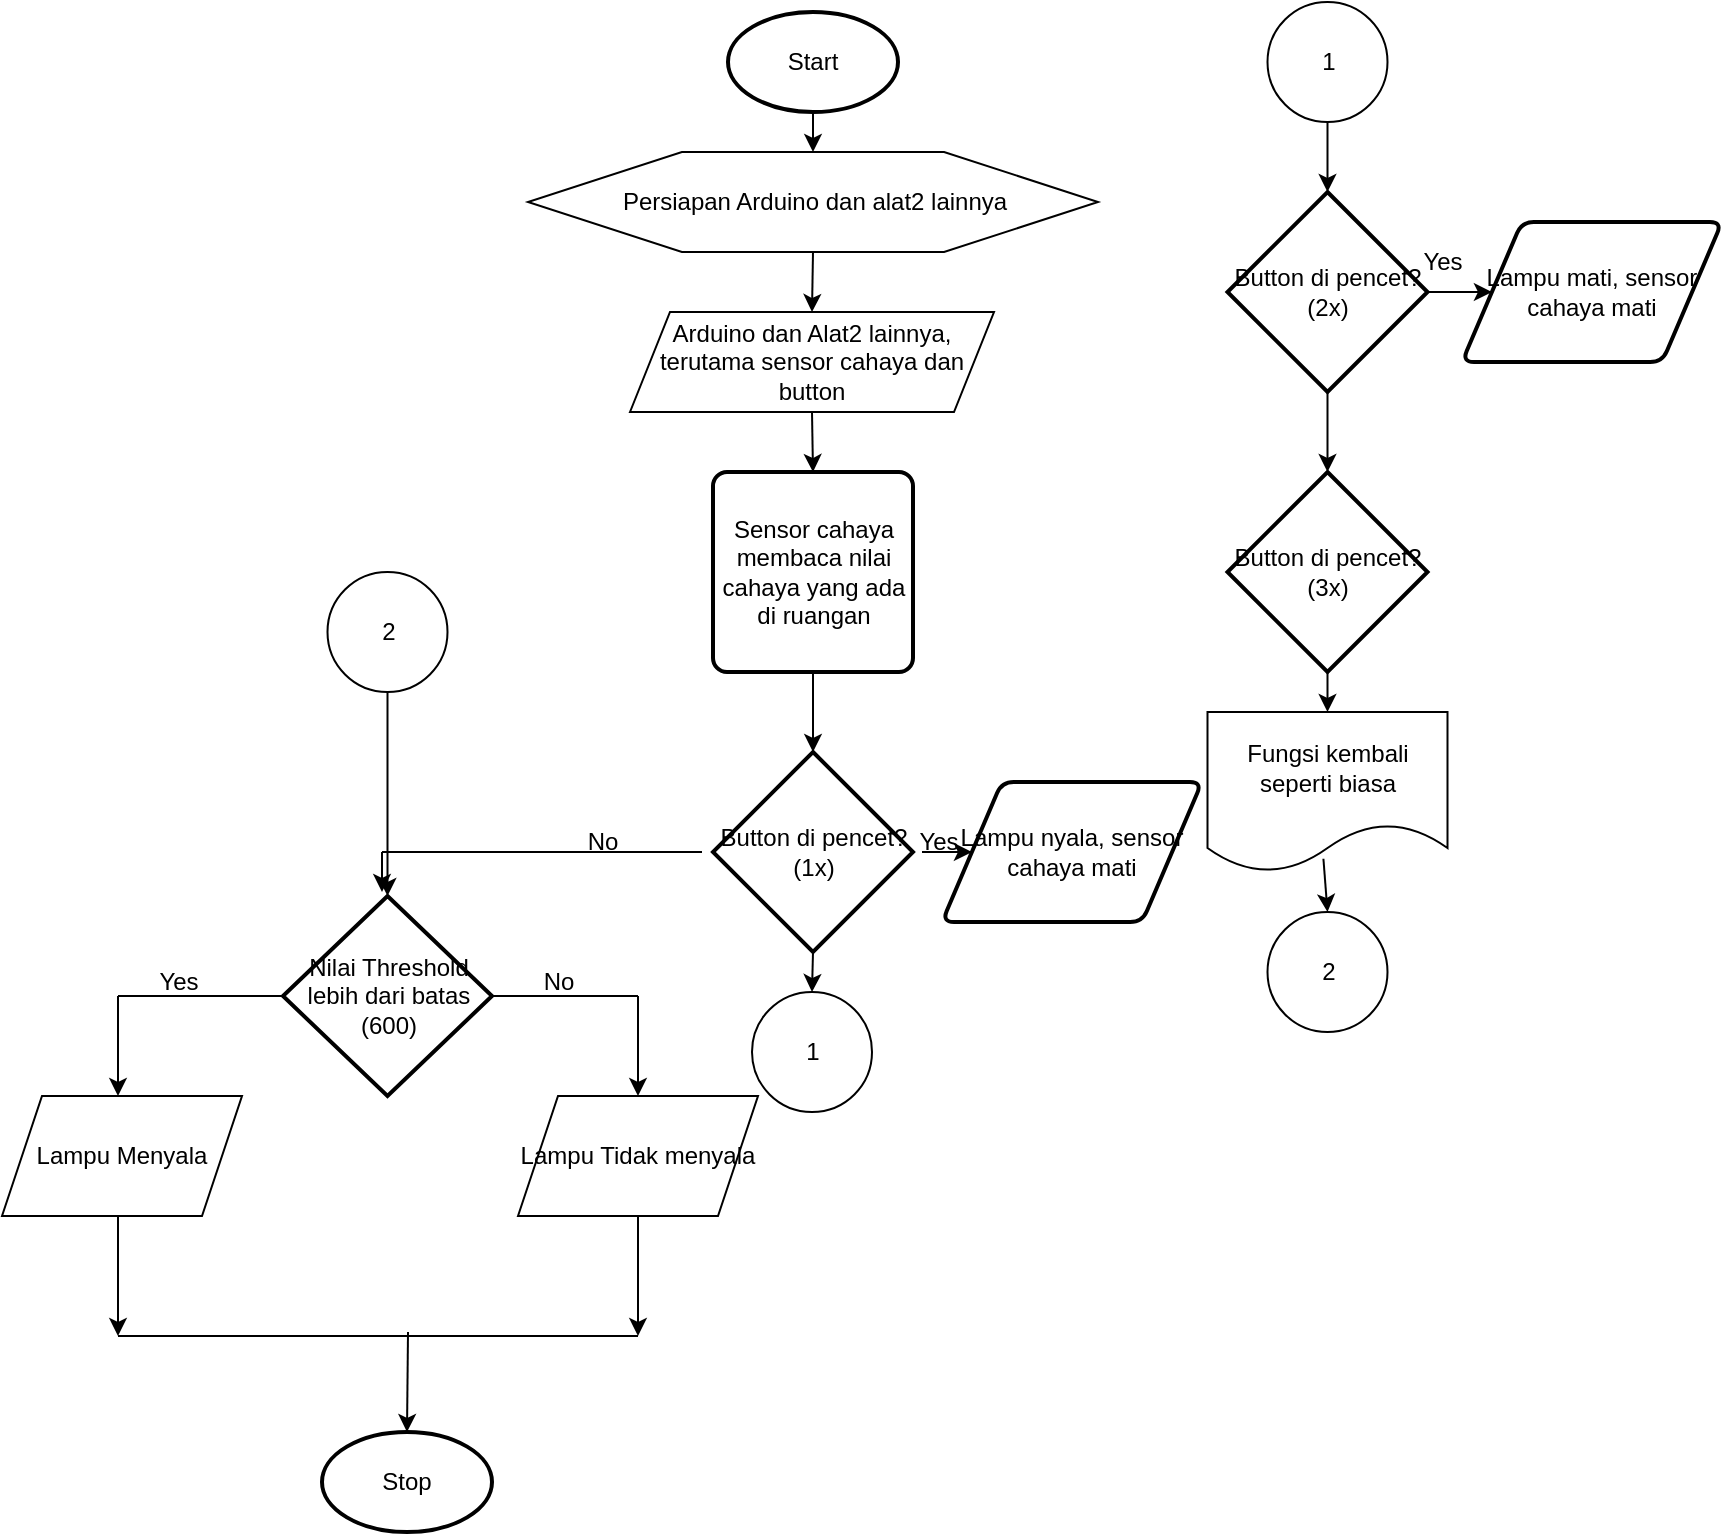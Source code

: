 <mxfile version="27.0.8">
  <diagram name="Page-1" id="ynXRh5Fp_NubsAsrPTFq">
    <mxGraphModel dx="2075" dy="752" grid="1" gridSize="10" guides="1" tooltips="1" connect="1" arrows="1" fold="1" page="1" pageScale="1" pageWidth="850" pageHeight="1100" math="0" shadow="0">
      <root>
        <mxCell id="0" />
        <mxCell id="1" parent="0" />
        <mxCell id="uWZtbBPrPvRZ2EVAyT71-4" value="" style="endArrow=classic;html=1;rounded=0;exitX=0.5;exitY=1;exitDx=0;exitDy=0;entryX=0.5;entryY=0;entryDx=0;entryDy=0;exitPerimeter=0;" edge="1" parent="1" source="uWZtbBPrPvRZ2EVAyT71-10" target="uWZtbBPrPvRZ2EVAyT71-7">
          <mxGeometry width="50" height="50" relative="1" as="geometry">
            <mxPoint x="425" y="330" as="sourcePoint" />
            <mxPoint x="430" y="410" as="targetPoint" />
          </mxGeometry>
        </mxCell>
        <mxCell id="uWZtbBPrPvRZ2EVAyT71-5" value="Arduino dan Alat2 lainnya, terutama sensor cahaya dan button" style="shape=parallelogram;perimeter=parallelogramPerimeter;whiteSpace=wrap;html=1;fixedSize=1;" vertex="1" parent="1">
          <mxGeometry x="334" y="440" width="182" height="50" as="geometry" />
        </mxCell>
        <mxCell id="uWZtbBPrPvRZ2EVAyT71-6" value="" style="endArrow=classic;html=1;rounded=0;exitX=0.5;exitY=1;exitDx=0;exitDy=0;entryX=0.5;entryY=0;entryDx=0;entryDy=0;" edge="1" parent="1" source="uWZtbBPrPvRZ2EVAyT71-5" target="uWZtbBPrPvRZ2EVAyT71-9">
          <mxGeometry width="50" height="50" relative="1" as="geometry">
            <mxPoint x="380" y="460" as="sourcePoint" />
            <mxPoint x="450" y="540" as="targetPoint" />
          </mxGeometry>
        </mxCell>
        <mxCell id="uWZtbBPrPvRZ2EVAyT71-7" value="Persiapan Arduino dan alat2 lainnya" style="verticalLabelPosition=middle;verticalAlign=middle;html=1;shape=hexagon;perimeter=hexagonPerimeter2;arcSize=6;size=0.27;horizontal=1;align=center;labelPosition=center;" vertex="1" parent="1">
          <mxGeometry x="283" y="360" width="285" height="50" as="geometry" />
        </mxCell>
        <mxCell id="uWZtbBPrPvRZ2EVAyT71-8" value="" style="endArrow=classic;html=1;rounded=0;exitX=0.5;exitY=1;exitDx=0;exitDy=0;entryX=0.5;entryY=0;entryDx=0;entryDy=0;" edge="1" parent="1" source="uWZtbBPrPvRZ2EVAyT71-7" target="uWZtbBPrPvRZ2EVAyT71-5">
          <mxGeometry width="50" height="50" relative="1" as="geometry">
            <mxPoint x="380" y="410" as="sourcePoint" />
            <mxPoint x="430" y="360" as="targetPoint" />
          </mxGeometry>
        </mxCell>
        <mxCell id="uWZtbBPrPvRZ2EVAyT71-9" value="Sensor cahaya membaca nilai cahaya yang ada di ruangan" style="rounded=1;whiteSpace=wrap;html=1;absoluteArcSize=1;arcSize=14;strokeWidth=2;" vertex="1" parent="1">
          <mxGeometry x="375.5" y="520" width="100" height="100" as="geometry" />
        </mxCell>
        <mxCell id="uWZtbBPrPvRZ2EVAyT71-10" value="Start" style="strokeWidth=2;html=1;shape=mxgraph.flowchart.start_2;whiteSpace=wrap;" vertex="1" parent="1">
          <mxGeometry x="383" y="290" width="85" height="50" as="geometry" />
        </mxCell>
        <mxCell id="uWZtbBPrPvRZ2EVAyT71-11" value="Nilai Threshold lebih dari batas (600)" style="strokeWidth=2;html=1;shape=mxgraph.flowchart.decision;whiteSpace=wrap;" vertex="1" parent="1">
          <mxGeometry x="160.5" y="732" width="104.5" height="100" as="geometry" />
        </mxCell>
        <mxCell id="uWZtbBPrPvRZ2EVAyT71-12" value="" style="endArrow=classic;html=1;rounded=0;exitX=0.5;exitY=1;exitDx=0;exitDy=0;entryX=0.5;entryY=0;entryDx=0;entryDy=0;entryPerimeter=0;" edge="1" parent="1" source="uWZtbBPrPvRZ2EVAyT71-9" target="uWZtbBPrPvRZ2EVAyT71-28">
          <mxGeometry width="50" height="50" relative="1" as="geometry">
            <mxPoint x="270" y="710" as="sourcePoint" />
            <mxPoint x="560" y="610" as="targetPoint" />
          </mxGeometry>
        </mxCell>
        <mxCell id="uWZtbBPrPvRZ2EVAyT71-14" value="" style="endArrow=none;html=1;rounded=0;entryX=0;entryY=0.5;entryDx=0;entryDy=0;entryPerimeter=0;" edge="1" parent="1" target="uWZtbBPrPvRZ2EVAyT71-11">
          <mxGeometry width="50" height="50" relative="1" as="geometry">
            <mxPoint x="78" y="782" as="sourcePoint" />
            <mxPoint x="150" y="780" as="targetPoint" />
          </mxGeometry>
        </mxCell>
        <mxCell id="uWZtbBPrPvRZ2EVAyT71-15" value="" style="endArrow=none;html=1;rounded=0;exitX=1;exitY=0.5;exitDx=0;exitDy=0;exitPerimeter=0;" edge="1" parent="1" source="uWZtbBPrPvRZ2EVAyT71-11">
          <mxGeometry width="50" height="50" relative="1" as="geometry">
            <mxPoint x="258" y="782" as="sourcePoint" />
            <mxPoint x="338" y="782" as="targetPoint" />
          </mxGeometry>
        </mxCell>
        <mxCell id="uWZtbBPrPvRZ2EVAyT71-16" value="" style="endArrow=classic;html=1;rounded=0;entryX=0.5;entryY=0;entryDx=0;entryDy=0;" edge="1" parent="1">
          <mxGeometry width="50" height="50" relative="1" as="geometry">
            <mxPoint x="78" y="782" as="sourcePoint" />
            <mxPoint x="78" y="832" as="targetPoint" />
          </mxGeometry>
        </mxCell>
        <mxCell id="uWZtbBPrPvRZ2EVAyT71-17" value="Lampu Menyala" style="shape=parallelogram;perimeter=parallelogramPerimeter;whiteSpace=wrap;html=1;fixedSize=1;" vertex="1" parent="1">
          <mxGeometry x="20" y="832" width="120" height="60" as="geometry" />
        </mxCell>
        <mxCell id="uWZtbBPrPvRZ2EVAyT71-18" value="Lampu Tidak menyala" style="shape=parallelogram;perimeter=parallelogramPerimeter;whiteSpace=wrap;html=1;fixedSize=1;" vertex="1" parent="1">
          <mxGeometry x="278" y="832" width="120" height="60" as="geometry" />
        </mxCell>
        <mxCell id="uWZtbBPrPvRZ2EVAyT71-19" value="" style="endArrow=classic;html=1;rounded=0;entryX=0.5;entryY=0;entryDx=0;entryDy=0;" edge="1" parent="1" target="uWZtbBPrPvRZ2EVAyT71-18">
          <mxGeometry width="50" height="50" relative="1" as="geometry">
            <mxPoint x="338" y="782" as="sourcePoint" />
            <mxPoint x="338" y="835" as="targetPoint" />
          </mxGeometry>
        </mxCell>
        <mxCell id="uWZtbBPrPvRZ2EVAyT71-20" value="No" style="text;html=1;align=center;verticalAlign=middle;resizable=0;points=[];autosize=1;strokeColor=none;fillColor=none;" vertex="1" parent="1">
          <mxGeometry x="278" y="760" width="40" height="30" as="geometry" />
        </mxCell>
        <mxCell id="uWZtbBPrPvRZ2EVAyT71-21" value="Yes" style="text;html=1;align=center;verticalAlign=middle;resizable=0;points=[];autosize=1;strokeColor=none;fillColor=none;" vertex="1" parent="1">
          <mxGeometry x="88" y="760" width="40" height="30" as="geometry" />
        </mxCell>
        <mxCell id="uWZtbBPrPvRZ2EVAyT71-22" value="" style="endArrow=classic;html=1;rounded=0;exitX=0.5;exitY=1;exitDx=0;exitDy=0;" edge="1" parent="1">
          <mxGeometry width="50" height="50" relative="1" as="geometry">
            <mxPoint x="78" y="892" as="sourcePoint" />
            <mxPoint x="78" y="952" as="targetPoint" />
          </mxGeometry>
        </mxCell>
        <mxCell id="uWZtbBPrPvRZ2EVAyT71-23" value="" style="endArrow=none;html=1;rounded=0;" edge="1" parent="1">
          <mxGeometry width="50" height="50" relative="1" as="geometry">
            <mxPoint x="78" y="952" as="sourcePoint" />
            <mxPoint x="338" y="952" as="targetPoint" />
          </mxGeometry>
        </mxCell>
        <mxCell id="uWZtbBPrPvRZ2EVAyT71-25" value="" style="endArrow=classic;html=1;rounded=0;exitX=0.5;exitY=1;exitDx=0;exitDy=0;" edge="1" parent="1" source="uWZtbBPrPvRZ2EVAyT71-18">
          <mxGeometry width="50" height="50" relative="1" as="geometry">
            <mxPoint x="338" y="895" as="sourcePoint" />
            <mxPoint x="338" y="952" as="targetPoint" />
          </mxGeometry>
        </mxCell>
        <mxCell id="uWZtbBPrPvRZ2EVAyT71-26" value="" style="endArrow=classic;html=1;rounded=0;entryX=0.5;entryY=0;entryDx=0;entryDy=0;entryPerimeter=0;" edge="1" parent="1" target="uWZtbBPrPvRZ2EVAyT71-27">
          <mxGeometry width="50" height="50" relative="1" as="geometry">
            <mxPoint x="223" y="950" as="sourcePoint" />
            <mxPoint x="218" y="1042" as="targetPoint" />
          </mxGeometry>
        </mxCell>
        <mxCell id="uWZtbBPrPvRZ2EVAyT71-27" value="Stop" style="strokeWidth=2;html=1;shape=mxgraph.flowchart.start_2;whiteSpace=wrap;" vertex="1" parent="1">
          <mxGeometry x="180" y="1000" width="85" height="50" as="geometry" />
        </mxCell>
        <mxCell id="uWZtbBPrPvRZ2EVAyT71-28" value="Button di pencet?&lt;div&gt;(1x)&lt;/div&gt;" style="strokeWidth=2;html=1;shape=mxgraph.flowchart.decision;whiteSpace=wrap;" vertex="1" parent="1">
          <mxGeometry x="375.5" y="660" width="100" height="100" as="geometry" />
        </mxCell>
        <mxCell id="uWZtbBPrPvRZ2EVAyT71-29" value="" style="endArrow=classic;html=1;rounded=0;exitX=0.5;exitY=1;exitDx=0;exitDy=0;exitPerimeter=0;entryX=0.5;entryY=0;entryDx=0;entryDy=0;entryPerimeter=0;" edge="1" parent="1" source="uWZtbBPrPvRZ2EVAyT71-28" target="uWZtbBPrPvRZ2EVAyT71-31">
          <mxGeometry width="50" height="50" relative="1" as="geometry">
            <mxPoint x="370" y="710" as="sourcePoint" />
            <mxPoint x="426" y="800" as="targetPoint" />
          </mxGeometry>
        </mxCell>
        <mxCell id="uWZtbBPrPvRZ2EVAyT71-31" value="1" style="verticalLabelPosition=middle;verticalAlign=middle;html=1;shape=mxgraph.flowchart.on-page_reference;labelPosition=center;align=center;" vertex="1" parent="1">
          <mxGeometry x="395" y="780" width="60" height="60" as="geometry" />
        </mxCell>
        <mxCell id="uWZtbBPrPvRZ2EVAyT71-32" value="1" style="verticalLabelPosition=middle;verticalAlign=middle;html=1;shape=mxgraph.flowchart.on-page_reference;labelPosition=center;align=center;" vertex="1" parent="1">
          <mxGeometry x="652.75" y="285" width="60" height="60" as="geometry" />
        </mxCell>
        <mxCell id="uWZtbBPrPvRZ2EVAyT71-33" value="" style="endArrow=classic;html=1;rounded=0;exitX=0.5;exitY=1;exitDx=0;exitDy=0;exitPerimeter=0;entryX=0.5;entryY=0;entryDx=0;entryDy=0;entryPerimeter=0;" edge="1" parent="1" source="uWZtbBPrPvRZ2EVAyT71-32" target="uWZtbBPrPvRZ2EVAyT71-40">
          <mxGeometry width="50" height="50" relative="1" as="geometry">
            <mxPoint x="650" y="500" as="sourcePoint" />
            <mxPoint x="683" y="410" as="targetPoint" />
          </mxGeometry>
        </mxCell>
        <mxCell id="uWZtbBPrPvRZ2EVAyT71-34" value="" style="endArrow=classic;html=1;rounded=0;entryX=0;entryY=0.5;entryDx=0;entryDy=0;" edge="1" parent="1" target="uWZtbBPrPvRZ2EVAyT71-37">
          <mxGeometry width="50" height="50" relative="1" as="geometry">
            <mxPoint x="480" y="710" as="sourcePoint" />
            <mxPoint x="540" y="710" as="targetPoint" />
          </mxGeometry>
        </mxCell>
        <mxCell id="uWZtbBPrPvRZ2EVAyT71-37" value="Lampu nyala, sensor cahaya mati" style="shape=parallelogram;html=1;strokeWidth=2;perimeter=parallelogramPerimeter;whiteSpace=wrap;rounded=1;arcSize=12;size=0.23;align=center;" vertex="1" parent="1">
          <mxGeometry x="490" y="675" width="130" height="70" as="geometry" />
        </mxCell>
        <mxCell id="uWZtbBPrPvRZ2EVAyT71-38" value="Yes" style="text;html=1;align=center;verticalAlign=middle;resizable=0;points=[];autosize=1;strokeColor=none;fillColor=none;" vertex="1" parent="1">
          <mxGeometry x="468" y="690" width="40" height="30" as="geometry" />
        </mxCell>
        <mxCell id="uWZtbBPrPvRZ2EVAyT71-40" value="Button di pencet?&lt;div&gt;(2x)&lt;/div&gt;" style="strokeWidth=2;html=1;shape=mxgraph.flowchart.decision;whiteSpace=wrap;" vertex="1" parent="1">
          <mxGeometry x="632.75" y="380" width="100" height="100" as="geometry" />
        </mxCell>
        <mxCell id="uWZtbBPrPvRZ2EVAyT71-42" value="" style="endArrow=none;html=1;rounded=0;" edge="1" parent="1">
          <mxGeometry width="50" height="50" relative="1" as="geometry">
            <mxPoint x="210" y="710" as="sourcePoint" />
            <mxPoint x="370" y="710" as="targetPoint" />
          </mxGeometry>
        </mxCell>
        <mxCell id="uWZtbBPrPvRZ2EVAyT71-43" value="" style="endArrow=classic;html=1;rounded=0;" edge="1" parent="1">
          <mxGeometry width="50" height="50" relative="1" as="geometry">
            <mxPoint x="210" y="710" as="sourcePoint" />
            <mxPoint x="210" y="730" as="targetPoint" />
          </mxGeometry>
        </mxCell>
        <mxCell id="uWZtbBPrPvRZ2EVAyT71-44" value="No" style="text;html=1;align=center;verticalAlign=middle;resizable=0;points=[];autosize=1;strokeColor=none;fillColor=none;" vertex="1" parent="1">
          <mxGeometry x="300" y="690" width="40" height="30" as="geometry" />
        </mxCell>
        <mxCell id="uWZtbBPrPvRZ2EVAyT71-45" value="" style="endArrow=classic;html=1;rounded=0;exitX=1;exitY=0.5;exitDx=0;exitDy=0;exitPerimeter=0;entryX=0;entryY=0.5;entryDx=0;entryDy=0;" edge="1" parent="1" source="uWZtbBPrPvRZ2EVAyT71-40" target="uWZtbBPrPvRZ2EVAyT71-46">
          <mxGeometry width="50" height="50" relative="1" as="geometry">
            <mxPoint x="680" y="570" as="sourcePoint" />
            <mxPoint x="730" y="520" as="targetPoint" />
          </mxGeometry>
        </mxCell>
        <mxCell id="uWZtbBPrPvRZ2EVAyT71-46" value="Lampu mati, sensor cahaya mati" style="shape=parallelogram;html=1;strokeWidth=2;perimeter=parallelogramPerimeter;whiteSpace=wrap;rounded=1;arcSize=12;size=0.23;align=center;" vertex="1" parent="1">
          <mxGeometry x="750" y="395" width="130" height="70" as="geometry" />
        </mxCell>
        <mxCell id="uWZtbBPrPvRZ2EVAyT71-47" value="Yes" style="text;html=1;align=center;verticalAlign=middle;resizable=0;points=[];autosize=1;strokeColor=none;fillColor=none;" vertex="1" parent="1">
          <mxGeometry x="720" y="400" width="40" height="30" as="geometry" />
        </mxCell>
        <mxCell id="uWZtbBPrPvRZ2EVAyT71-49" value="" style="endArrow=classic;html=1;rounded=0;exitX=0.5;exitY=1;exitDx=0;exitDy=0;exitPerimeter=0;entryX=0.5;entryY=0;entryDx=0;entryDy=0;entryPerimeter=0;" edge="1" parent="1" source="uWZtbBPrPvRZ2EVAyT71-40" target="uWZtbBPrPvRZ2EVAyT71-50">
          <mxGeometry width="50" height="50" relative="1" as="geometry">
            <mxPoint x="610" y="580" as="sourcePoint" />
            <mxPoint x="680" y="530" as="targetPoint" />
          </mxGeometry>
        </mxCell>
        <mxCell id="uWZtbBPrPvRZ2EVAyT71-50" value="Button di pencet?&lt;div&gt;(3x)&lt;/div&gt;" style="strokeWidth=2;html=1;shape=mxgraph.flowchart.decision;whiteSpace=wrap;" vertex="1" parent="1">
          <mxGeometry x="632.75" y="520" width="100" height="100" as="geometry" />
        </mxCell>
        <mxCell id="uWZtbBPrPvRZ2EVAyT71-51" value="Fungsi kembali seperti biasa" style="shape=document;whiteSpace=wrap;html=1;boundedLbl=1;" vertex="1" parent="1">
          <mxGeometry x="622.75" y="640" width="120" height="80" as="geometry" />
        </mxCell>
        <mxCell id="uWZtbBPrPvRZ2EVAyT71-52" value="" style="endArrow=classic;html=1;rounded=0;exitX=0.5;exitY=1;exitDx=0;exitDy=0;exitPerimeter=0;entryX=0.5;entryY=0;entryDx=0;entryDy=0;" edge="1" parent="1" source="uWZtbBPrPvRZ2EVAyT71-50" target="uWZtbBPrPvRZ2EVAyT71-51">
          <mxGeometry width="50" height="50" relative="1" as="geometry">
            <mxPoint x="740" y="660" as="sourcePoint" />
            <mxPoint x="790" y="610" as="targetPoint" />
          </mxGeometry>
        </mxCell>
        <mxCell id="uWZtbBPrPvRZ2EVAyT71-53" value="" style="endArrow=classic;html=1;rounded=0;exitX=0.483;exitY=0.917;exitDx=0;exitDy=0;exitPerimeter=0;entryX=0.5;entryY=0;entryDx=0;entryDy=0;entryPerimeter=0;" edge="1" parent="1" source="uWZtbBPrPvRZ2EVAyT71-51" target="uWZtbBPrPvRZ2EVAyT71-54">
          <mxGeometry width="50" height="50" relative="1" as="geometry">
            <mxPoint x="680" y="830" as="sourcePoint" />
            <mxPoint x="681" y="780" as="targetPoint" />
          </mxGeometry>
        </mxCell>
        <mxCell id="uWZtbBPrPvRZ2EVAyT71-54" value="2" style="verticalLabelPosition=middle;verticalAlign=middle;html=1;shape=mxgraph.flowchart.on-page_reference;labelPosition=center;align=center;" vertex="1" parent="1">
          <mxGeometry x="652.75" y="740" width="60" height="60" as="geometry" />
        </mxCell>
        <mxCell id="uWZtbBPrPvRZ2EVAyT71-55" value="2" style="verticalLabelPosition=middle;verticalAlign=middle;html=1;shape=mxgraph.flowchart.on-page_reference;labelPosition=center;align=center;" vertex="1" parent="1">
          <mxGeometry x="182.75" y="570" width="60" height="60" as="geometry" />
        </mxCell>
        <mxCell id="uWZtbBPrPvRZ2EVAyT71-56" value="" style="endArrow=classic;html=1;rounded=0;exitX=0.5;exitY=1;exitDx=0;exitDy=0;exitPerimeter=0;entryX=0.5;entryY=0;entryDx=0;entryDy=0;entryPerimeter=0;" edge="1" parent="1" source="uWZtbBPrPvRZ2EVAyT71-55" target="uWZtbBPrPvRZ2EVAyT71-11">
          <mxGeometry width="50" height="50" relative="1" as="geometry">
            <mxPoint x="100" y="700" as="sourcePoint" />
            <mxPoint x="150" y="650" as="targetPoint" />
          </mxGeometry>
        </mxCell>
      </root>
    </mxGraphModel>
  </diagram>
</mxfile>
